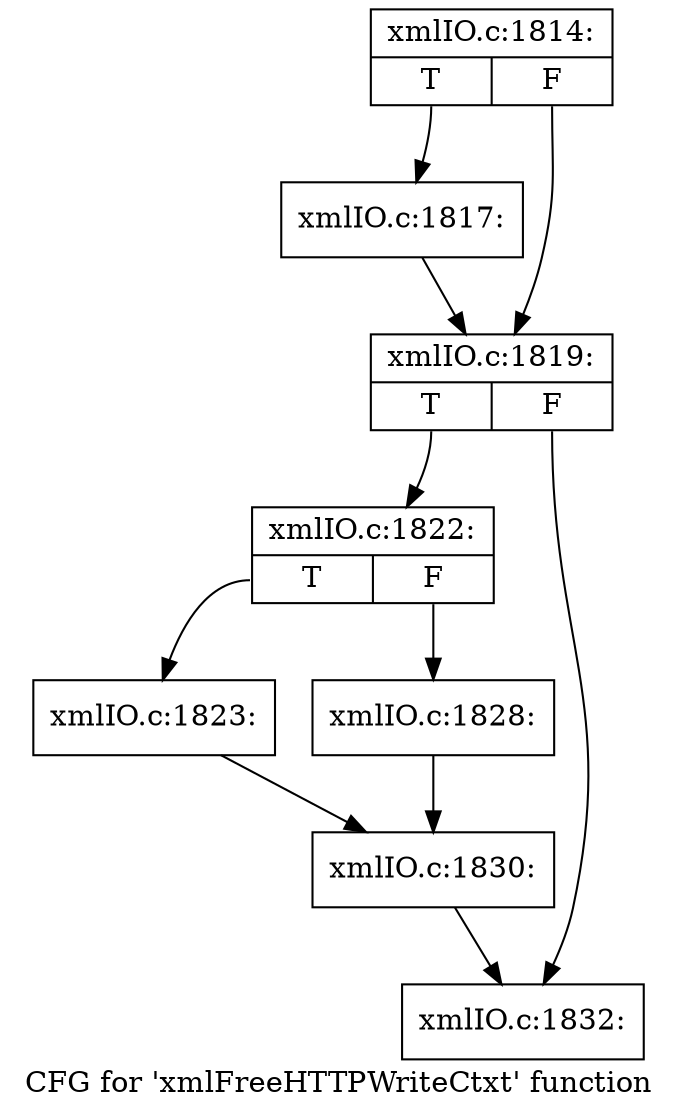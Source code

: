 digraph "CFG for 'xmlFreeHTTPWriteCtxt' function" {
	label="CFG for 'xmlFreeHTTPWriteCtxt' function";

	Node0x5386900 [shape=record,label="{xmlIO.c:1814:|{<s0>T|<s1>F}}"];
	Node0x5386900:s0 -> Node0x53872d0;
	Node0x5386900:s1 -> Node0x5387320;
	Node0x53872d0 [shape=record,label="{xmlIO.c:1817:}"];
	Node0x53872d0 -> Node0x5387320;
	Node0x5387320 [shape=record,label="{xmlIO.c:1819:|{<s0>T|<s1>F}}"];
	Node0x5387320:s0 -> Node0x5387e60;
	Node0x5387320:s1 -> Node0x5387eb0;
	Node0x5387e60 [shape=record,label="{xmlIO.c:1822:|{<s0>T|<s1>F}}"];
	Node0x5387e60:s0 -> Node0x53883a0;
	Node0x5387e60:s1 -> Node0x5388440;
	Node0x53883a0 [shape=record,label="{xmlIO.c:1823:}"];
	Node0x53883a0 -> Node0x53883f0;
	Node0x5388440 [shape=record,label="{xmlIO.c:1828:}"];
	Node0x5388440 -> Node0x53883f0;
	Node0x53883f0 [shape=record,label="{xmlIO.c:1830:}"];
	Node0x53883f0 -> Node0x5387eb0;
	Node0x5387eb0 [shape=record,label="{xmlIO.c:1832:}"];
}
